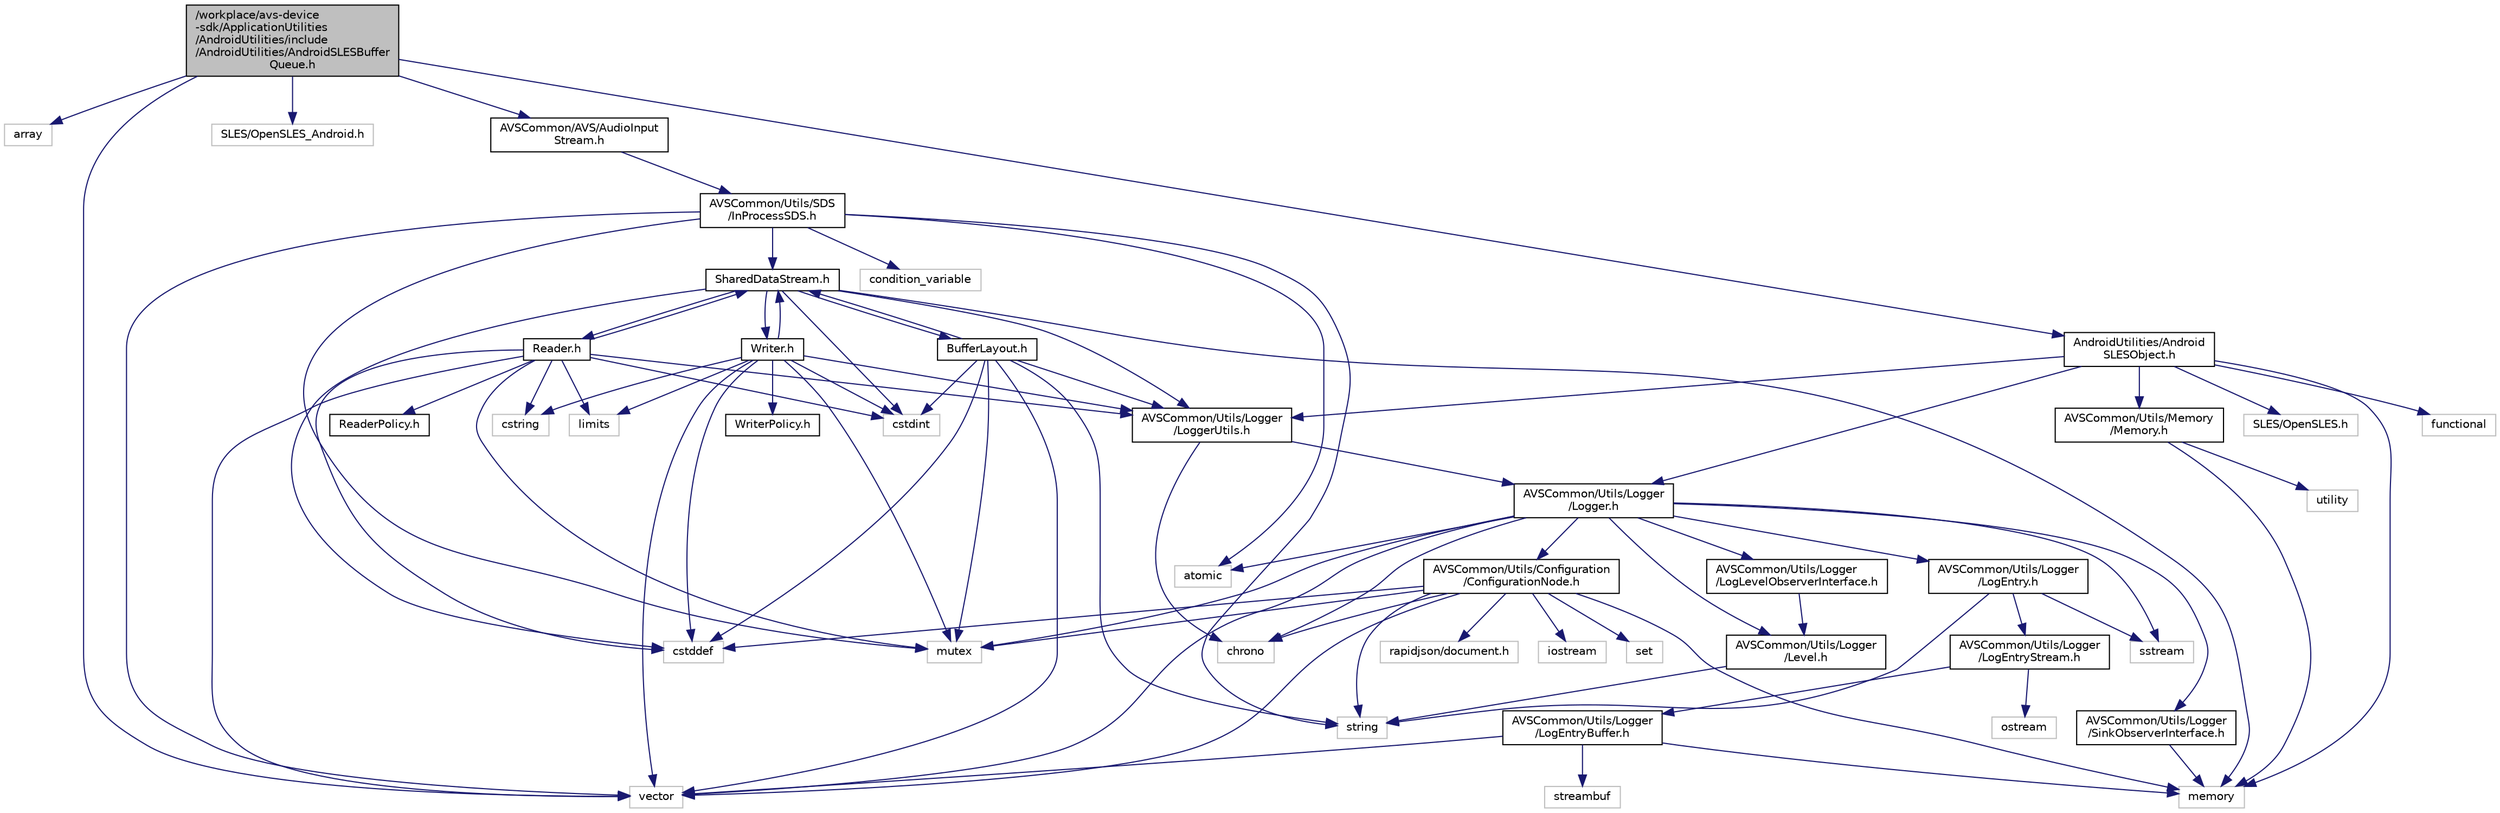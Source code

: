 digraph "/workplace/avs-device-sdk/ApplicationUtilities/AndroidUtilities/include/AndroidUtilities/AndroidSLESBufferQueue.h"
{
  edge [fontname="Helvetica",fontsize="10",labelfontname="Helvetica",labelfontsize="10"];
  node [fontname="Helvetica",fontsize="10",shape=record];
  Node0 [label="/workplace/avs-device\l-sdk/ApplicationUtilities\l/AndroidUtilities/include\l/AndroidUtilities/AndroidSLESBuffer\lQueue.h",height=0.2,width=0.4,color="black", fillcolor="grey75", style="filled", fontcolor="black"];
  Node0 -> Node1 [color="midnightblue",fontsize="10",style="solid",fontname="Helvetica"];
  Node1 [label="array",height=0.2,width=0.4,color="grey75", fillcolor="white", style="filled"];
  Node0 -> Node2 [color="midnightblue",fontsize="10",style="solid",fontname="Helvetica"];
  Node2 [label="vector",height=0.2,width=0.4,color="grey75", fillcolor="white", style="filled"];
  Node0 -> Node3 [color="midnightblue",fontsize="10",style="solid",fontname="Helvetica"];
  Node3 [label="SLES/OpenSLES_Android.h",height=0.2,width=0.4,color="grey75", fillcolor="white", style="filled"];
  Node0 -> Node4 [color="midnightblue",fontsize="10",style="solid",fontname="Helvetica"];
  Node4 [label="AVSCommon/AVS/AudioInput\lStream.h",height=0.2,width=0.4,color="black", fillcolor="white", style="filled",URL="$_audio_input_stream_8h.html"];
  Node4 -> Node5 [color="midnightblue",fontsize="10",style="solid",fontname="Helvetica"];
  Node5 [label="AVSCommon/Utils/SDS\l/InProcessSDS.h",height=0.2,width=0.4,color="black", fillcolor="white", style="filled",URL="$_in_process_s_d_s_8h.html"];
  Node5 -> Node2 [color="midnightblue",fontsize="10",style="solid",fontname="Helvetica"];
  Node5 -> Node6 [color="midnightblue",fontsize="10",style="solid",fontname="Helvetica"];
  Node6 [label="mutex",height=0.2,width=0.4,color="grey75", fillcolor="white", style="filled"];
  Node5 -> Node7 [color="midnightblue",fontsize="10",style="solid",fontname="Helvetica"];
  Node7 [label="atomic",height=0.2,width=0.4,color="grey75", fillcolor="white", style="filled"];
  Node5 -> Node8 [color="midnightblue",fontsize="10",style="solid",fontname="Helvetica"];
  Node8 [label="condition_variable",height=0.2,width=0.4,color="grey75", fillcolor="white", style="filled"];
  Node5 -> Node9 [color="midnightblue",fontsize="10",style="solid",fontname="Helvetica"];
  Node9 [label="string",height=0.2,width=0.4,color="grey75", fillcolor="white", style="filled"];
  Node5 -> Node10 [color="midnightblue",fontsize="10",style="solid",fontname="Helvetica"];
  Node10 [label="SharedDataStream.h",height=0.2,width=0.4,color="black", fillcolor="white", style="filled",URL="$_shared_data_stream_8h.html"];
  Node10 -> Node11 [color="midnightblue",fontsize="10",style="solid",fontname="Helvetica"];
  Node11 [label="cstdint",height=0.2,width=0.4,color="grey75", fillcolor="white", style="filled"];
  Node10 -> Node12 [color="midnightblue",fontsize="10",style="solid",fontname="Helvetica"];
  Node12 [label="cstddef",height=0.2,width=0.4,color="grey75", fillcolor="white", style="filled"];
  Node10 -> Node13 [color="midnightblue",fontsize="10",style="solid",fontname="Helvetica"];
  Node13 [label="memory",height=0.2,width=0.4,color="grey75", fillcolor="white", style="filled"];
  Node10 -> Node14 [color="midnightblue",fontsize="10",style="solid",fontname="Helvetica"];
  Node14 [label="AVSCommon/Utils/Logger\l/LoggerUtils.h",height=0.2,width=0.4,color="black", fillcolor="white", style="filled",URL="$_logger_utils_8h.html"];
  Node14 -> Node15 [color="midnightblue",fontsize="10",style="solid",fontname="Helvetica"];
  Node15 [label="chrono",height=0.2,width=0.4,color="grey75", fillcolor="white", style="filled"];
  Node14 -> Node16 [color="midnightblue",fontsize="10",style="solid",fontname="Helvetica"];
  Node16 [label="AVSCommon/Utils/Logger\l/Logger.h",height=0.2,width=0.4,color="black", fillcolor="white", style="filled",URL="$_logger_8h.html"];
  Node16 -> Node7 [color="midnightblue",fontsize="10",style="solid",fontname="Helvetica"];
  Node16 -> Node15 [color="midnightblue",fontsize="10",style="solid",fontname="Helvetica"];
  Node16 -> Node6 [color="midnightblue",fontsize="10",style="solid",fontname="Helvetica"];
  Node16 -> Node17 [color="midnightblue",fontsize="10",style="solid",fontname="Helvetica"];
  Node17 [label="sstream",height=0.2,width=0.4,color="grey75", fillcolor="white", style="filled"];
  Node16 -> Node2 [color="midnightblue",fontsize="10",style="solid",fontname="Helvetica"];
  Node16 -> Node18 [color="midnightblue",fontsize="10",style="solid",fontname="Helvetica"];
  Node18 [label="AVSCommon/Utils/Configuration\l/ConfigurationNode.h",height=0.2,width=0.4,color="black", fillcolor="white", style="filled",URL="$_configuration_node_8h.html"];
  Node18 -> Node15 [color="midnightblue",fontsize="10",style="solid",fontname="Helvetica"];
  Node18 -> Node12 [color="midnightblue",fontsize="10",style="solid",fontname="Helvetica"];
  Node18 -> Node19 [color="midnightblue",fontsize="10",style="solid",fontname="Helvetica"];
  Node19 [label="iostream",height=0.2,width=0.4,color="grey75", fillcolor="white", style="filled"];
  Node18 -> Node13 [color="midnightblue",fontsize="10",style="solid",fontname="Helvetica"];
  Node18 -> Node6 [color="midnightblue",fontsize="10",style="solid",fontname="Helvetica"];
  Node18 -> Node20 [color="midnightblue",fontsize="10",style="solid",fontname="Helvetica"];
  Node20 [label="set",height=0.2,width=0.4,color="grey75", fillcolor="white", style="filled"];
  Node18 -> Node9 [color="midnightblue",fontsize="10",style="solid",fontname="Helvetica"];
  Node18 -> Node2 [color="midnightblue",fontsize="10",style="solid",fontname="Helvetica"];
  Node18 -> Node21 [color="midnightblue",fontsize="10",style="solid",fontname="Helvetica"];
  Node21 [label="rapidjson/document.h",height=0.2,width=0.4,color="grey75", fillcolor="white", style="filled"];
  Node16 -> Node22 [color="midnightblue",fontsize="10",style="solid",fontname="Helvetica"];
  Node22 [label="AVSCommon/Utils/Logger\l/Level.h",height=0.2,width=0.4,color="black", fillcolor="white", style="filled",URL="$_level_8h.html"];
  Node22 -> Node9 [color="midnightblue",fontsize="10",style="solid",fontname="Helvetica"];
  Node16 -> Node23 [color="midnightblue",fontsize="10",style="solid",fontname="Helvetica"];
  Node23 [label="AVSCommon/Utils/Logger\l/LogEntry.h",height=0.2,width=0.4,color="black", fillcolor="white", style="filled",URL="$_log_entry_8h.html"];
  Node23 -> Node17 [color="midnightblue",fontsize="10",style="solid",fontname="Helvetica"];
  Node23 -> Node9 [color="midnightblue",fontsize="10",style="solid",fontname="Helvetica"];
  Node23 -> Node24 [color="midnightblue",fontsize="10",style="solid",fontname="Helvetica"];
  Node24 [label="AVSCommon/Utils/Logger\l/LogEntryStream.h",height=0.2,width=0.4,color="black", fillcolor="white", style="filled",URL="$_log_entry_stream_8h.html"];
  Node24 -> Node25 [color="midnightblue",fontsize="10",style="solid",fontname="Helvetica"];
  Node25 [label="ostream",height=0.2,width=0.4,color="grey75", fillcolor="white", style="filled"];
  Node24 -> Node26 [color="midnightblue",fontsize="10",style="solid",fontname="Helvetica"];
  Node26 [label="AVSCommon/Utils/Logger\l/LogEntryBuffer.h",height=0.2,width=0.4,color="black", fillcolor="white", style="filled",URL="$_log_entry_buffer_8h.html"];
  Node26 -> Node13 [color="midnightblue",fontsize="10",style="solid",fontname="Helvetica"];
  Node26 -> Node27 [color="midnightblue",fontsize="10",style="solid",fontname="Helvetica"];
  Node27 [label="streambuf",height=0.2,width=0.4,color="grey75", fillcolor="white", style="filled"];
  Node26 -> Node2 [color="midnightblue",fontsize="10",style="solid",fontname="Helvetica"];
  Node16 -> Node28 [color="midnightblue",fontsize="10",style="solid",fontname="Helvetica"];
  Node28 [label="AVSCommon/Utils/Logger\l/LogLevelObserverInterface.h",height=0.2,width=0.4,color="black", fillcolor="white", style="filled",URL="$_log_level_observer_interface_8h.html"];
  Node28 -> Node22 [color="midnightblue",fontsize="10",style="solid",fontname="Helvetica"];
  Node16 -> Node29 [color="midnightblue",fontsize="10",style="solid",fontname="Helvetica"];
  Node29 [label="AVSCommon/Utils/Logger\l/SinkObserverInterface.h",height=0.2,width=0.4,color="black", fillcolor="white", style="filled",URL="$_sink_observer_interface_8h.html"];
  Node29 -> Node13 [color="midnightblue",fontsize="10",style="solid",fontname="Helvetica"];
  Node10 -> Node30 [color="midnightblue",fontsize="10",style="solid",fontname="Helvetica"];
  Node30 [label="BufferLayout.h",height=0.2,width=0.4,color="black", fillcolor="white", style="filled",URL="$_buffer_layout_8h.html"];
  Node30 -> Node11 [color="midnightblue",fontsize="10",style="solid",fontname="Helvetica"];
  Node30 -> Node12 [color="midnightblue",fontsize="10",style="solid",fontname="Helvetica"];
  Node30 -> Node6 [color="midnightblue",fontsize="10",style="solid",fontname="Helvetica"];
  Node30 -> Node9 [color="midnightblue",fontsize="10",style="solid",fontname="Helvetica"];
  Node30 -> Node2 [color="midnightblue",fontsize="10",style="solid",fontname="Helvetica"];
  Node30 -> Node14 [color="midnightblue",fontsize="10",style="solid",fontname="Helvetica"];
  Node30 -> Node10 [color="midnightblue",fontsize="10",style="solid",fontname="Helvetica"];
  Node10 -> Node31 [color="midnightblue",fontsize="10",style="solid",fontname="Helvetica"];
  Node31 [label="Reader.h",height=0.2,width=0.4,color="black", fillcolor="white", style="filled",URL="$_reader_8h.html"];
  Node31 -> Node11 [color="midnightblue",fontsize="10",style="solid",fontname="Helvetica"];
  Node31 -> Node12 [color="midnightblue",fontsize="10",style="solid",fontname="Helvetica"];
  Node31 -> Node2 [color="midnightblue",fontsize="10",style="solid",fontname="Helvetica"];
  Node31 -> Node6 [color="midnightblue",fontsize="10",style="solid",fontname="Helvetica"];
  Node31 -> Node32 [color="midnightblue",fontsize="10",style="solid",fontname="Helvetica"];
  Node32 [label="limits",height=0.2,width=0.4,color="grey75", fillcolor="white", style="filled"];
  Node31 -> Node33 [color="midnightblue",fontsize="10",style="solid",fontname="Helvetica"];
  Node33 [label="cstring",height=0.2,width=0.4,color="grey75", fillcolor="white", style="filled"];
  Node31 -> Node14 [color="midnightblue",fontsize="10",style="solid",fontname="Helvetica"];
  Node31 -> Node10 [color="midnightblue",fontsize="10",style="solid",fontname="Helvetica"];
  Node31 -> Node34 [color="midnightblue",fontsize="10",style="solid",fontname="Helvetica"];
  Node34 [label="ReaderPolicy.h",height=0.2,width=0.4,color="black", fillcolor="white", style="filled",URL="$_reader_policy_8h.html"];
  Node10 -> Node35 [color="midnightblue",fontsize="10",style="solid",fontname="Helvetica"];
  Node35 [label="Writer.h",height=0.2,width=0.4,color="black", fillcolor="white", style="filled",URL="$_writer_8h.html"];
  Node35 -> Node11 [color="midnightblue",fontsize="10",style="solid",fontname="Helvetica"];
  Node35 -> Node12 [color="midnightblue",fontsize="10",style="solid",fontname="Helvetica"];
  Node35 -> Node2 [color="midnightblue",fontsize="10",style="solid",fontname="Helvetica"];
  Node35 -> Node6 [color="midnightblue",fontsize="10",style="solid",fontname="Helvetica"];
  Node35 -> Node32 [color="midnightblue",fontsize="10",style="solid",fontname="Helvetica"];
  Node35 -> Node33 [color="midnightblue",fontsize="10",style="solid",fontname="Helvetica"];
  Node35 -> Node14 [color="midnightblue",fontsize="10",style="solid",fontname="Helvetica"];
  Node35 -> Node10 [color="midnightblue",fontsize="10",style="solid",fontname="Helvetica"];
  Node35 -> Node36 [color="midnightblue",fontsize="10",style="solid",fontname="Helvetica"];
  Node36 [label="WriterPolicy.h",height=0.2,width=0.4,color="black", fillcolor="white", style="filled",URL="$_writer_policy_8h.html"];
  Node0 -> Node37 [color="midnightblue",fontsize="10",style="solid",fontname="Helvetica"];
  Node37 [label="AndroidUtilities/Android\lSLESObject.h",height=0.2,width=0.4,color="black", fillcolor="white", style="filled",URL="$_android_s_l_e_s_object_8h.html"];
  Node37 -> Node38 [color="midnightblue",fontsize="10",style="solid",fontname="Helvetica"];
  Node38 [label="functional",height=0.2,width=0.4,color="grey75", fillcolor="white", style="filled"];
  Node37 -> Node13 [color="midnightblue",fontsize="10",style="solid",fontname="Helvetica"];
  Node37 -> Node39 [color="midnightblue",fontsize="10",style="solid",fontname="Helvetica"];
  Node39 [label="SLES/OpenSLES.h",height=0.2,width=0.4,color="grey75", fillcolor="white", style="filled"];
  Node37 -> Node16 [color="midnightblue",fontsize="10",style="solid",fontname="Helvetica"];
  Node37 -> Node14 [color="midnightblue",fontsize="10",style="solid",fontname="Helvetica"];
  Node37 -> Node40 [color="midnightblue",fontsize="10",style="solid",fontname="Helvetica"];
  Node40 [label="AVSCommon/Utils/Memory\l/Memory.h",height=0.2,width=0.4,color="black", fillcolor="white", style="filled",URL="$_memory_8h.html"];
  Node40 -> Node13 [color="midnightblue",fontsize="10",style="solid",fontname="Helvetica"];
  Node40 -> Node41 [color="midnightblue",fontsize="10",style="solid",fontname="Helvetica"];
  Node41 [label="utility",height=0.2,width=0.4,color="grey75", fillcolor="white", style="filled"];
}
